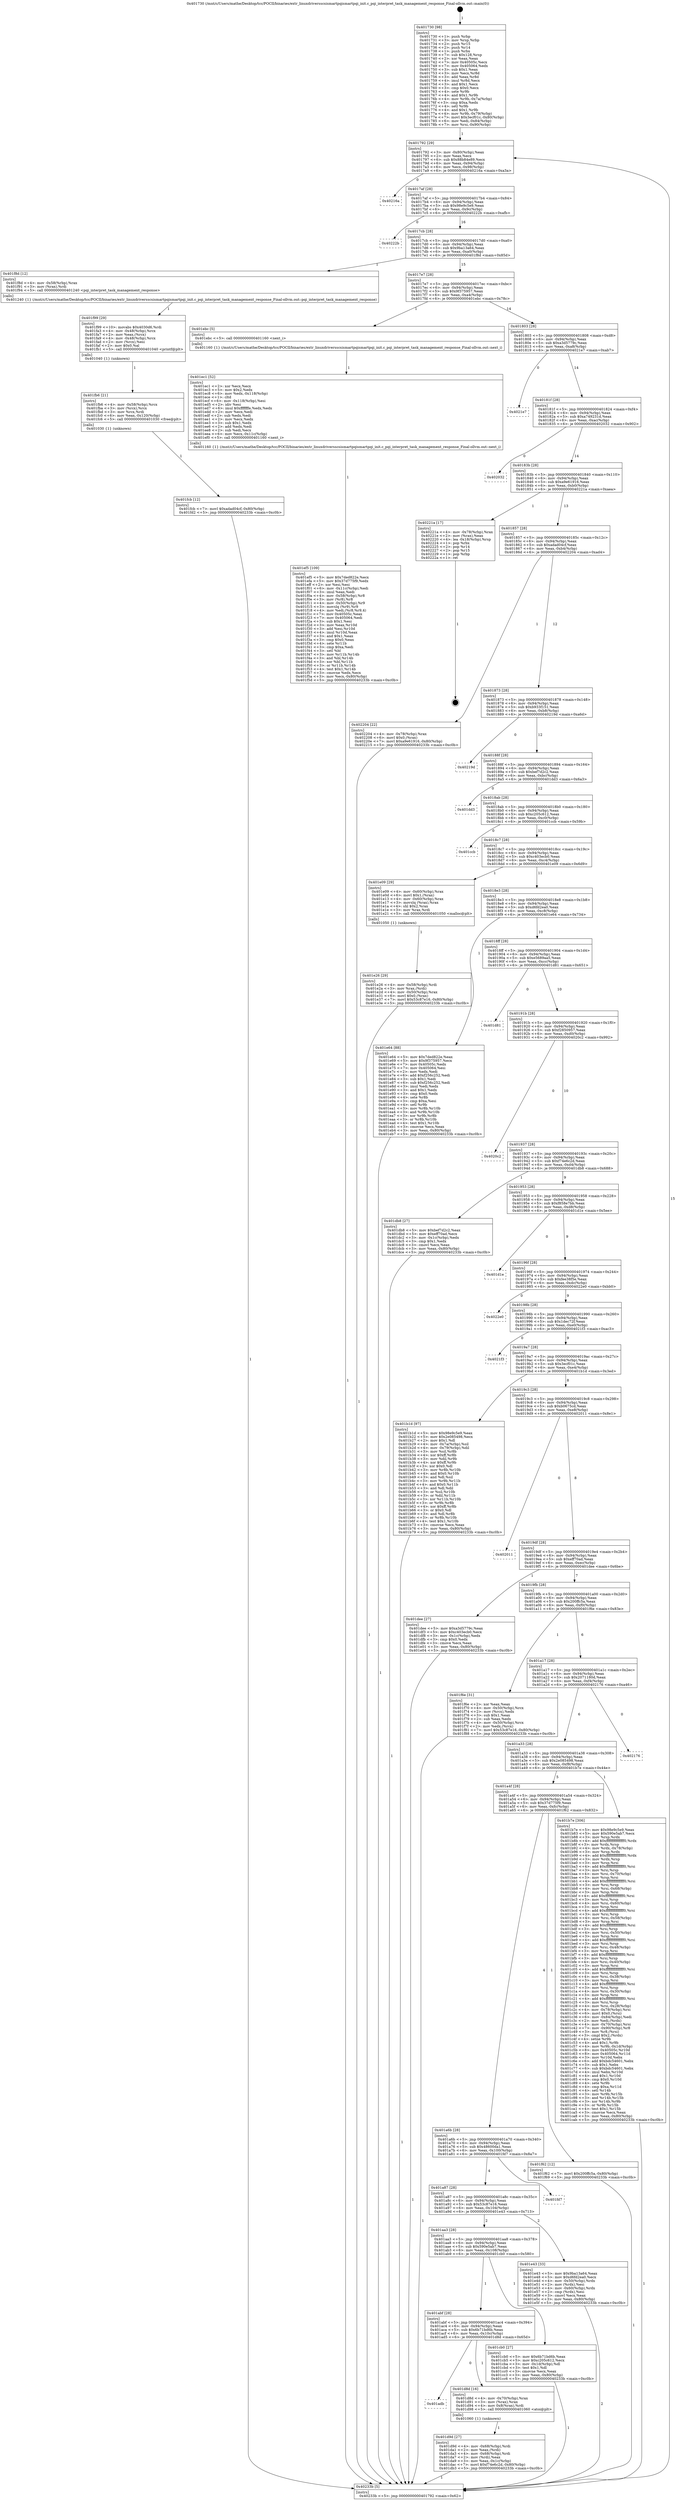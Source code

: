 digraph "0x401730" {
  label = "0x401730 (/mnt/c/Users/mathe/Desktop/tcc/POCII/binaries/extr_linuxdriversscsismartpqismartpqi_init.c_pqi_interpret_task_management_response_Final-ollvm.out::main(0))"
  labelloc = "t"
  node[shape=record]

  Entry [label="",width=0.3,height=0.3,shape=circle,fillcolor=black,style=filled]
  "0x401792" [label="{
     0x401792 [29]\l
     | [instrs]\l
     &nbsp;&nbsp;0x401792 \<+3\>: mov -0x80(%rbp),%eax\l
     &nbsp;&nbsp;0x401795 \<+2\>: mov %eax,%ecx\l
     &nbsp;&nbsp;0x401797 \<+6\>: sub $0x88b84e89,%ecx\l
     &nbsp;&nbsp;0x40179d \<+6\>: mov %eax,-0x94(%rbp)\l
     &nbsp;&nbsp;0x4017a3 \<+6\>: mov %ecx,-0x98(%rbp)\l
     &nbsp;&nbsp;0x4017a9 \<+6\>: je 000000000040216a \<main+0xa3a\>\l
  }"]
  "0x40216a" [label="{
     0x40216a\l
  }", style=dashed]
  "0x4017af" [label="{
     0x4017af [28]\l
     | [instrs]\l
     &nbsp;&nbsp;0x4017af \<+5\>: jmp 00000000004017b4 \<main+0x84\>\l
     &nbsp;&nbsp;0x4017b4 \<+6\>: mov -0x94(%rbp),%eax\l
     &nbsp;&nbsp;0x4017ba \<+5\>: sub $0x98e9c5e9,%eax\l
     &nbsp;&nbsp;0x4017bf \<+6\>: mov %eax,-0x9c(%rbp)\l
     &nbsp;&nbsp;0x4017c5 \<+6\>: je 000000000040222b \<main+0xafb\>\l
  }"]
  Exit [label="",width=0.3,height=0.3,shape=circle,fillcolor=black,style=filled,peripheries=2]
  "0x40222b" [label="{
     0x40222b\l
  }", style=dashed]
  "0x4017cb" [label="{
     0x4017cb [28]\l
     | [instrs]\l
     &nbsp;&nbsp;0x4017cb \<+5\>: jmp 00000000004017d0 \<main+0xa0\>\l
     &nbsp;&nbsp;0x4017d0 \<+6\>: mov -0x94(%rbp),%eax\l
     &nbsp;&nbsp;0x4017d6 \<+5\>: sub $0x9ba13a64,%eax\l
     &nbsp;&nbsp;0x4017db \<+6\>: mov %eax,-0xa0(%rbp)\l
     &nbsp;&nbsp;0x4017e1 \<+6\>: je 0000000000401f8d \<main+0x85d\>\l
  }"]
  "0x401fcb" [label="{
     0x401fcb [12]\l
     | [instrs]\l
     &nbsp;&nbsp;0x401fcb \<+7\>: movl $0xadad04cf,-0x80(%rbp)\l
     &nbsp;&nbsp;0x401fd2 \<+5\>: jmp 000000000040233b \<main+0xc0b\>\l
  }"]
  "0x401f8d" [label="{
     0x401f8d [12]\l
     | [instrs]\l
     &nbsp;&nbsp;0x401f8d \<+4\>: mov -0x58(%rbp),%rax\l
     &nbsp;&nbsp;0x401f91 \<+3\>: mov (%rax),%rdi\l
     &nbsp;&nbsp;0x401f94 \<+5\>: call 0000000000401240 \<pqi_interpret_task_management_response\>\l
     | [calls]\l
     &nbsp;&nbsp;0x401240 \{1\} (/mnt/c/Users/mathe/Desktop/tcc/POCII/binaries/extr_linuxdriversscsismartpqismartpqi_init.c_pqi_interpret_task_management_response_Final-ollvm.out::pqi_interpret_task_management_response)\l
  }"]
  "0x4017e7" [label="{
     0x4017e7 [28]\l
     | [instrs]\l
     &nbsp;&nbsp;0x4017e7 \<+5\>: jmp 00000000004017ec \<main+0xbc\>\l
     &nbsp;&nbsp;0x4017ec \<+6\>: mov -0x94(%rbp),%eax\l
     &nbsp;&nbsp;0x4017f2 \<+5\>: sub $0x9f375957,%eax\l
     &nbsp;&nbsp;0x4017f7 \<+6\>: mov %eax,-0xa4(%rbp)\l
     &nbsp;&nbsp;0x4017fd \<+6\>: je 0000000000401ebc \<main+0x78c\>\l
  }"]
  "0x401fb6" [label="{
     0x401fb6 [21]\l
     | [instrs]\l
     &nbsp;&nbsp;0x401fb6 \<+4\>: mov -0x58(%rbp),%rcx\l
     &nbsp;&nbsp;0x401fba \<+3\>: mov (%rcx),%rcx\l
     &nbsp;&nbsp;0x401fbd \<+3\>: mov %rcx,%rdi\l
     &nbsp;&nbsp;0x401fc0 \<+6\>: mov %eax,-0x120(%rbp)\l
     &nbsp;&nbsp;0x401fc6 \<+5\>: call 0000000000401030 \<free@plt\>\l
     | [calls]\l
     &nbsp;&nbsp;0x401030 \{1\} (unknown)\l
  }"]
  "0x401ebc" [label="{
     0x401ebc [5]\l
     | [instrs]\l
     &nbsp;&nbsp;0x401ebc \<+5\>: call 0000000000401160 \<next_i\>\l
     | [calls]\l
     &nbsp;&nbsp;0x401160 \{1\} (/mnt/c/Users/mathe/Desktop/tcc/POCII/binaries/extr_linuxdriversscsismartpqismartpqi_init.c_pqi_interpret_task_management_response_Final-ollvm.out::next_i)\l
  }"]
  "0x401803" [label="{
     0x401803 [28]\l
     | [instrs]\l
     &nbsp;&nbsp;0x401803 \<+5\>: jmp 0000000000401808 \<main+0xd8\>\l
     &nbsp;&nbsp;0x401808 \<+6\>: mov -0x94(%rbp),%eax\l
     &nbsp;&nbsp;0x40180e \<+5\>: sub $0xa3d5779c,%eax\l
     &nbsp;&nbsp;0x401813 \<+6\>: mov %eax,-0xa8(%rbp)\l
     &nbsp;&nbsp;0x401819 \<+6\>: je 00000000004021e7 \<main+0xab7\>\l
  }"]
  "0x401f99" [label="{
     0x401f99 [29]\l
     | [instrs]\l
     &nbsp;&nbsp;0x401f99 \<+10\>: movabs $0x4030d6,%rdi\l
     &nbsp;&nbsp;0x401fa3 \<+4\>: mov -0x48(%rbp),%rcx\l
     &nbsp;&nbsp;0x401fa7 \<+2\>: mov %eax,(%rcx)\l
     &nbsp;&nbsp;0x401fa9 \<+4\>: mov -0x48(%rbp),%rcx\l
     &nbsp;&nbsp;0x401fad \<+2\>: mov (%rcx),%esi\l
     &nbsp;&nbsp;0x401faf \<+2\>: mov $0x0,%al\l
     &nbsp;&nbsp;0x401fb1 \<+5\>: call 0000000000401040 \<printf@plt\>\l
     | [calls]\l
     &nbsp;&nbsp;0x401040 \{1\} (unknown)\l
  }"]
  "0x4021e7" [label="{
     0x4021e7\l
  }", style=dashed]
  "0x40181f" [label="{
     0x40181f [28]\l
     | [instrs]\l
     &nbsp;&nbsp;0x40181f \<+5\>: jmp 0000000000401824 \<main+0xf4\>\l
     &nbsp;&nbsp;0x401824 \<+6\>: mov -0x94(%rbp),%eax\l
     &nbsp;&nbsp;0x40182a \<+5\>: sub $0xa749231d,%eax\l
     &nbsp;&nbsp;0x40182f \<+6\>: mov %eax,-0xac(%rbp)\l
     &nbsp;&nbsp;0x401835 \<+6\>: je 0000000000402032 \<main+0x902\>\l
  }"]
  "0x401ef5" [label="{
     0x401ef5 [109]\l
     | [instrs]\l
     &nbsp;&nbsp;0x401ef5 \<+5\>: mov $0x7ded822e,%ecx\l
     &nbsp;&nbsp;0x401efa \<+5\>: mov $0x37d775f9,%edx\l
     &nbsp;&nbsp;0x401eff \<+2\>: xor %esi,%esi\l
     &nbsp;&nbsp;0x401f01 \<+6\>: mov -0x11c(%rbp),%edi\l
     &nbsp;&nbsp;0x401f07 \<+3\>: imul %eax,%edi\l
     &nbsp;&nbsp;0x401f0a \<+4\>: mov -0x58(%rbp),%r8\l
     &nbsp;&nbsp;0x401f0e \<+3\>: mov (%r8),%r8\l
     &nbsp;&nbsp;0x401f11 \<+4\>: mov -0x50(%rbp),%r9\l
     &nbsp;&nbsp;0x401f15 \<+3\>: movslq (%r9),%r9\l
     &nbsp;&nbsp;0x401f18 \<+4\>: mov %edi,(%r8,%r9,4)\l
     &nbsp;&nbsp;0x401f1c \<+7\>: mov 0x40505c,%eax\l
     &nbsp;&nbsp;0x401f23 \<+7\>: mov 0x405064,%edi\l
     &nbsp;&nbsp;0x401f2a \<+3\>: sub $0x1,%esi\l
     &nbsp;&nbsp;0x401f2d \<+3\>: mov %eax,%r10d\l
     &nbsp;&nbsp;0x401f30 \<+3\>: add %esi,%r10d\l
     &nbsp;&nbsp;0x401f33 \<+4\>: imul %r10d,%eax\l
     &nbsp;&nbsp;0x401f37 \<+3\>: and $0x1,%eax\l
     &nbsp;&nbsp;0x401f3a \<+3\>: cmp $0x0,%eax\l
     &nbsp;&nbsp;0x401f3d \<+4\>: sete %r11b\l
     &nbsp;&nbsp;0x401f41 \<+3\>: cmp $0xa,%edi\l
     &nbsp;&nbsp;0x401f44 \<+3\>: setl %bl\l
     &nbsp;&nbsp;0x401f47 \<+3\>: mov %r11b,%r14b\l
     &nbsp;&nbsp;0x401f4a \<+3\>: and %bl,%r14b\l
     &nbsp;&nbsp;0x401f4d \<+3\>: xor %bl,%r11b\l
     &nbsp;&nbsp;0x401f50 \<+3\>: or %r11b,%r14b\l
     &nbsp;&nbsp;0x401f53 \<+4\>: test $0x1,%r14b\l
     &nbsp;&nbsp;0x401f57 \<+3\>: cmovne %edx,%ecx\l
     &nbsp;&nbsp;0x401f5a \<+3\>: mov %ecx,-0x80(%rbp)\l
     &nbsp;&nbsp;0x401f5d \<+5\>: jmp 000000000040233b \<main+0xc0b\>\l
  }"]
  "0x402032" [label="{
     0x402032\l
  }", style=dashed]
  "0x40183b" [label="{
     0x40183b [28]\l
     | [instrs]\l
     &nbsp;&nbsp;0x40183b \<+5\>: jmp 0000000000401840 \<main+0x110\>\l
     &nbsp;&nbsp;0x401840 \<+6\>: mov -0x94(%rbp),%eax\l
     &nbsp;&nbsp;0x401846 \<+5\>: sub $0xa9e61916,%eax\l
     &nbsp;&nbsp;0x40184b \<+6\>: mov %eax,-0xb0(%rbp)\l
     &nbsp;&nbsp;0x401851 \<+6\>: je 000000000040221a \<main+0xaea\>\l
  }"]
  "0x401ec1" [label="{
     0x401ec1 [52]\l
     | [instrs]\l
     &nbsp;&nbsp;0x401ec1 \<+2\>: xor %ecx,%ecx\l
     &nbsp;&nbsp;0x401ec3 \<+5\>: mov $0x2,%edx\l
     &nbsp;&nbsp;0x401ec8 \<+6\>: mov %edx,-0x118(%rbp)\l
     &nbsp;&nbsp;0x401ece \<+1\>: cltd\l
     &nbsp;&nbsp;0x401ecf \<+6\>: mov -0x118(%rbp),%esi\l
     &nbsp;&nbsp;0x401ed5 \<+2\>: idiv %esi\l
     &nbsp;&nbsp;0x401ed7 \<+6\>: imul $0xfffffffe,%edx,%edx\l
     &nbsp;&nbsp;0x401edd \<+2\>: mov %ecx,%edi\l
     &nbsp;&nbsp;0x401edf \<+2\>: sub %edx,%edi\l
     &nbsp;&nbsp;0x401ee1 \<+2\>: mov %ecx,%edx\l
     &nbsp;&nbsp;0x401ee3 \<+3\>: sub $0x1,%edx\l
     &nbsp;&nbsp;0x401ee6 \<+2\>: add %edx,%edi\l
     &nbsp;&nbsp;0x401ee8 \<+2\>: sub %edi,%ecx\l
     &nbsp;&nbsp;0x401eea \<+6\>: mov %ecx,-0x11c(%rbp)\l
     &nbsp;&nbsp;0x401ef0 \<+5\>: call 0000000000401160 \<next_i\>\l
     | [calls]\l
     &nbsp;&nbsp;0x401160 \{1\} (/mnt/c/Users/mathe/Desktop/tcc/POCII/binaries/extr_linuxdriversscsismartpqismartpqi_init.c_pqi_interpret_task_management_response_Final-ollvm.out::next_i)\l
  }"]
  "0x40221a" [label="{
     0x40221a [17]\l
     | [instrs]\l
     &nbsp;&nbsp;0x40221a \<+4\>: mov -0x78(%rbp),%rax\l
     &nbsp;&nbsp;0x40221e \<+2\>: mov (%rax),%eax\l
     &nbsp;&nbsp;0x402220 \<+4\>: lea -0x18(%rbp),%rsp\l
     &nbsp;&nbsp;0x402224 \<+1\>: pop %rbx\l
     &nbsp;&nbsp;0x402225 \<+2\>: pop %r14\l
     &nbsp;&nbsp;0x402227 \<+2\>: pop %r15\l
     &nbsp;&nbsp;0x402229 \<+1\>: pop %rbp\l
     &nbsp;&nbsp;0x40222a \<+1\>: ret\l
  }"]
  "0x401857" [label="{
     0x401857 [28]\l
     | [instrs]\l
     &nbsp;&nbsp;0x401857 \<+5\>: jmp 000000000040185c \<main+0x12c\>\l
     &nbsp;&nbsp;0x40185c \<+6\>: mov -0x94(%rbp),%eax\l
     &nbsp;&nbsp;0x401862 \<+5\>: sub $0xadad04cf,%eax\l
     &nbsp;&nbsp;0x401867 \<+6\>: mov %eax,-0xb4(%rbp)\l
     &nbsp;&nbsp;0x40186d \<+6\>: je 0000000000402204 \<main+0xad4\>\l
  }"]
  "0x401e26" [label="{
     0x401e26 [29]\l
     | [instrs]\l
     &nbsp;&nbsp;0x401e26 \<+4\>: mov -0x58(%rbp),%rdi\l
     &nbsp;&nbsp;0x401e2a \<+3\>: mov %rax,(%rdi)\l
     &nbsp;&nbsp;0x401e2d \<+4\>: mov -0x50(%rbp),%rax\l
     &nbsp;&nbsp;0x401e31 \<+6\>: movl $0x0,(%rax)\l
     &nbsp;&nbsp;0x401e37 \<+7\>: movl $0x53c87e16,-0x80(%rbp)\l
     &nbsp;&nbsp;0x401e3e \<+5\>: jmp 000000000040233b \<main+0xc0b\>\l
  }"]
  "0x402204" [label="{
     0x402204 [22]\l
     | [instrs]\l
     &nbsp;&nbsp;0x402204 \<+4\>: mov -0x78(%rbp),%rax\l
     &nbsp;&nbsp;0x402208 \<+6\>: movl $0x0,(%rax)\l
     &nbsp;&nbsp;0x40220e \<+7\>: movl $0xa9e61916,-0x80(%rbp)\l
     &nbsp;&nbsp;0x402215 \<+5\>: jmp 000000000040233b \<main+0xc0b\>\l
  }"]
  "0x401873" [label="{
     0x401873 [28]\l
     | [instrs]\l
     &nbsp;&nbsp;0x401873 \<+5\>: jmp 0000000000401878 \<main+0x148\>\l
     &nbsp;&nbsp;0x401878 \<+6\>: mov -0x94(%rbp),%eax\l
     &nbsp;&nbsp;0x40187e \<+5\>: sub $0xb933f151,%eax\l
     &nbsp;&nbsp;0x401883 \<+6\>: mov %eax,-0xb8(%rbp)\l
     &nbsp;&nbsp;0x401889 \<+6\>: je 000000000040219d \<main+0xa6d\>\l
  }"]
  "0x401d9d" [label="{
     0x401d9d [27]\l
     | [instrs]\l
     &nbsp;&nbsp;0x401d9d \<+4\>: mov -0x68(%rbp),%rdi\l
     &nbsp;&nbsp;0x401da1 \<+2\>: mov %eax,(%rdi)\l
     &nbsp;&nbsp;0x401da3 \<+4\>: mov -0x68(%rbp),%rdi\l
     &nbsp;&nbsp;0x401da7 \<+2\>: mov (%rdi),%eax\l
     &nbsp;&nbsp;0x401da9 \<+3\>: mov %eax,-0x1c(%rbp)\l
     &nbsp;&nbsp;0x401dac \<+7\>: movl $0xf74e6c2d,-0x80(%rbp)\l
     &nbsp;&nbsp;0x401db3 \<+5\>: jmp 000000000040233b \<main+0xc0b\>\l
  }"]
  "0x40219d" [label="{
     0x40219d\l
  }", style=dashed]
  "0x40188f" [label="{
     0x40188f [28]\l
     | [instrs]\l
     &nbsp;&nbsp;0x40188f \<+5\>: jmp 0000000000401894 \<main+0x164\>\l
     &nbsp;&nbsp;0x401894 \<+6\>: mov -0x94(%rbp),%eax\l
     &nbsp;&nbsp;0x40189a \<+5\>: sub $0xbef7d2c2,%eax\l
     &nbsp;&nbsp;0x40189f \<+6\>: mov %eax,-0xbc(%rbp)\l
     &nbsp;&nbsp;0x4018a5 \<+6\>: je 0000000000401dd3 \<main+0x6a3\>\l
  }"]
  "0x401adb" [label="{
     0x401adb\l
  }", style=dashed]
  "0x401dd3" [label="{
     0x401dd3\l
  }", style=dashed]
  "0x4018ab" [label="{
     0x4018ab [28]\l
     | [instrs]\l
     &nbsp;&nbsp;0x4018ab \<+5\>: jmp 00000000004018b0 \<main+0x180\>\l
     &nbsp;&nbsp;0x4018b0 \<+6\>: mov -0x94(%rbp),%eax\l
     &nbsp;&nbsp;0x4018b6 \<+5\>: sub $0xc205c612,%eax\l
     &nbsp;&nbsp;0x4018bb \<+6\>: mov %eax,-0xc0(%rbp)\l
     &nbsp;&nbsp;0x4018c1 \<+6\>: je 0000000000401ccb \<main+0x59b\>\l
  }"]
  "0x401d8d" [label="{
     0x401d8d [16]\l
     | [instrs]\l
     &nbsp;&nbsp;0x401d8d \<+4\>: mov -0x70(%rbp),%rax\l
     &nbsp;&nbsp;0x401d91 \<+3\>: mov (%rax),%rax\l
     &nbsp;&nbsp;0x401d94 \<+4\>: mov 0x8(%rax),%rdi\l
     &nbsp;&nbsp;0x401d98 \<+5\>: call 0000000000401060 \<atoi@plt\>\l
     | [calls]\l
     &nbsp;&nbsp;0x401060 \{1\} (unknown)\l
  }"]
  "0x401ccb" [label="{
     0x401ccb\l
  }", style=dashed]
  "0x4018c7" [label="{
     0x4018c7 [28]\l
     | [instrs]\l
     &nbsp;&nbsp;0x4018c7 \<+5\>: jmp 00000000004018cc \<main+0x19c\>\l
     &nbsp;&nbsp;0x4018cc \<+6\>: mov -0x94(%rbp),%eax\l
     &nbsp;&nbsp;0x4018d2 \<+5\>: sub $0xc403ecb0,%eax\l
     &nbsp;&nbsp;0x4018d7 \<+6\>: mov %eax,-0xc4(%rbp)\l
     &nbsp;&nbsp;0x4018dd \<+6\>: je 0000000000401e09 \<main+0x6d9\>\l
  }"]
  "0x401abf" [label="{
     0x401abf [28]\l
     | [instrs]\l
     &nbsp;&nbsp;0x401abf \<+5\>: jmp 0000000000401ac4 \<main+0x394\>\l
     &nbsp;&nbsp;0x401ac4 \<+6\>: mov -0x94(%rbp),%eax\l
     &nbsp;&nbsp;0x401aca \<+5\>: sub $0x6b71bd6b,%eax\l
     &nbsp;&nbsp;0x401acf \<+6\>: mov %eax,-0x10c(%rbp)\l
     &nbsp;&nbsp;0x401ad5 \<+6\>: je 0000000000401d8d \<main+0x65d\>\l
  }"]
  "0x401e09" [label="{
     0x401e09 [29]\l
     | [instrs]\l
     &nbsp;&nbsp;0x401e09 \<+4\>: mov -0x60(%rbp),%rax\l
     &nbsp;&nbsp;0x401e0d \<+6\>: movl $0x1,(%rax)\l
     &nbsp;&nbsp;0x401e13 \<+4\>: mov -0x60(%rbp),%rax\l
     &nbsp;&nbsp;0x401e17 \<+3\>: movslq (%rax),%rax\l
     &nbsp;&nbsp;0x401e1a \<+4\>: shl $0x2,%rax\l
     &nbsp;&nbsp;0x401e1e \<+3\>: mov %rax,%rdi\l
     &nbsp;&nbsp;0x401e21 \<+5\>: call 0000000000401050 \<malloc@plt\>\l
     | [calls]\l
     &nbsp;&nbsp;0x401050 \{1\} (unknown)\l
  }"]
  "0x4018e3" [label="{
     0x4018e3 [28]\l
     | [instrs]\l
     &nbsp;&nbsp;0x4018e3 \<+5\>: jmp 00000000004018e8 \<main+0x1b8\>\l
     &nbsp;&nbsp;0x4018e8 \<+6\>: mov -0x94(%rbp),%eax\l
     &nbsp;&nbsp;0x4018ee \<+5\>: sub $0xd6fd2ea0,%eax\l
     &nbsp;&nbsp;0x4018f3 \<+6\>: mov %eax,-0xc8(%rbp)\l
     &nbsp;&nbsp;0x4018f9 \<+6\>: je 0000000000401e64 \<main+0x734\>\l
  }"]
  "0x401cb0" [label="{
     0x401cb0 [27]\l
     | [instrs]\l
     &nbsp;&nbsp;0x401cb0 \<+5\>: mov $0x6b71bd6b,%eax\l
     &nbsp;&nbsp;0x401cb5 \<+5\>: mov $0xc205c612,%ecx\l
     &nbsp;&nbsp;0x401cba \<+3\>: mov -0x1d(%rbp),%dl\l
     &nbsp;&nbsp;0x401cbd \<+3\>: test $0x1,%dl\l
     &nbsp;&nbsp;0x401cc0 \<+3\>: cmovne %ecx,%eax\l
     &nbsp;&nbsp;0x401cc3 \<+3\>: mov %eax,-0x80(%rbp)\l
     &nbsp;&nbsp;0x401cc6 \<+5\>: jmp 000000000040233b \<main+0xc0b\>\l
  }"]
  "0x401e64" [label="{
     0x401e64 [88]\l
     | [instrs]\l
     &nbsp;&nbsp;0x401e64 \<+5\>: mov $0x7ded822e,%eax\l
     &nbsp;&nbsp;0x401e69 \<+5\>: mov $0x9f375957,%ecx\l
     &nbsp;&nbsp;0x401e6e \<+7\>: mov 0x40505c,%edx\l
     &nbsp;&nbsp;0x401e75 \<+7\>: mov 0x405064,%esi\l
     &nbsp;&nbsp;0x401e7c \<+2\>: mov %edx,%edi\l
     &nbsp;&nbsp;0x401e7e \<+6\>: add $0xf256c252,%edi\l
     &nbsp;&nbsp;0x401e84 \<+3\>: sub $0x1,%edi\l
     &nbsp;&nbsp;0x401e87 \<+6\>: sub $0xf256c252,%edi\l
     &nbsp;&nbsp;0x401e8d \<+3\>: imul %edi,%edx\l
     &nbsp;&nbsp;0x401e90 \<+3\>: and $0x1,%edx\l
     &nbsp;&nbsp;0x401e93 \<+3\>: cmp $0x0,%edx\l
     &nbsp;&nbsp;0x401e96 \<+4\>: sete %r8b\l
     &nbsp;&nbsp;0x401e9a \<+3\>: cmp $0xa,%esi\l
     &nbsp;&nbsp;0x401e9d \<+4\>: setl %r9b\l
     &nbsp;&nbsp;0x401ea1 \<+3\>: mov %r8b,%r10b\l
     &nbsp;&nbsp;0x401ea4 \<+3\>: and %r9b,%r10b\l
     &nbsp;&nbsp;0x401ea7 \<+3\>: xor %r9b,%r8b\l
     &nbsp;&nbsp;0x401eaa \<+3\>: or %r8b,%r10b\l
     &nbsp;&nbsp;0x401ead \<+4\>: test $0x1,%r10b\l
     &nbsp;&nbsp;0x401eb1 \<+3\>: cmovne %ecx,%eax\l
     &nbsp;&nbsp;0x401eb4 \<+3\>: mov %eax,-0x80(%rbp)\l
     &nbsp;&nbsp;0x401eb7 \<+5\>: jmp 000000000040233b \<main+0xc0b\>\l
  }"]
  "0x4018ff" [label="{
     0x4018ff [28]\l
     | [instrs]\l
     &nbsp;&nbsp;0x4018ff \<+5\>: jmp 0000000000401904 \<main+0x1d4\>\l
     &nbsp;&nbsp;0x401904 \<+6\>: mov -0x94(%rbp),%eax\l
     &nbsp;&nbsp;0x40190a \<+5\>: sub $0xe5689aa5,%eax\l
     &nbsp;&nbsp;0x40190f \<+6\>: mov %eax,-0xcc(%rbp)\l
     &nbsp;&nbsp;0x401915 \<+6\>: je 0000000000401d81 \<main+0x651\>\l
  }"]
  "0x401aa3" [label="{
     0x401aa3 [28]\l
     | [instrs]\l
     &nbsp;&nbsp;0x401aa3 \<+5\>: jmp 0000000000401aa8 \<main+0x378\>\l
     &nbsp;&nbsp;0x401aa8 \<+6\>: mov -0x94(%rbp),%eax\l
     &nbsp;&nbsp;0x401aae \<+5\>: sub $0x590e5ab7,%eax\l
     &nbsp;&nbsp;0x401ab3 \<+6\>: mov %eax,-0x108(%rbp)\l
     &nbsp;&nbsp;0x401ab9 \<+6\>: je 0000000000401cb0 \<main+0x580\>\l
  }"]
  "0x401d81" [label="{
     0x401d81\l
  }", style=dashed]
  "0x40191b" [label="{
     0x40191b [28]\l
     | [instrs]\l
     &nbsp;&nbsp;0x40191b \<+5\>: jmp 0000000000401920 \<main+0x1f0\>\l
     &nbsp;&nbsp;0x401920 \<+6\>: mov -0x94(%rbp),%eax\l
     &nbsp;&nbsp;0x401926 \<+5\>: sub $0xf2850957,%eax\l
     &nbsp;&nbsp;0x40192b \<+6\>: mov %eax,-0xd0(%rbp)\l
     &nbsp;&nbsp;0x401931 \<+6\>: je 00000000004020c2 \<main+0x992\>\l
  }"]
  "0x401e43" [label="{
     0x401e43 [33]\l
     | [instrs]\l
     &nbsp;&nbsp;0x401e43 \<+5\>: mov $0x9ba13a64,%eax\l
     &nbsp;&nbsp;0x401e48 \<+5\>: mov $0xd6fd2ea0,%ecx\l
     &nbsp;&nbsp;0x401e4d \<+4\>: mov -0x50(%rbp),%rdx\l
     &nbsp;&nbsp;0x401e51 \<+2\>: mov (%rdx),%esi\l
     &nbsp;&nbsp;0x401e53 \<+4\>: mov -0x60(%rbp),%rdx\l
     &nbsp;&nbsp;0x401e57 \<+2\>: cmp (%rdx),%esi\l
     &nbsp;&nbsp;0x401e59 \<+3\>: cmovl %ecx,%eax\l
     &nbsp;&nbsp;0x401e5c \<+3\>: mov %eax,-0x80(%rbp)\l
     &nbsp;&nbsp;0x401e5f \<+5\>: jmp 000000000040233b \<main+0xc0b\>\l
  }"]
  "0x4020c2" [label="{
     0x4020c2\l
  }", style=dashed]
  "0x401937" [label="{
     0x401937 [28]\l
     | [instrs]\l
     &nbsp;&nbsp;0x401937 \<+5\>: jmp 000000000040193c \<main+0x20c\>\l
     &nbsp;&nbsp;0x40193c \<+6\>: mov -0x94(%rbp),%eax\l
     &nbsp;&nbsp;0x401942 \<+5\>: sub $0xf74e6c2d,%eax\l
     &nbsp;&nbsp;0x401947 \<+6\>: mov %eax,-0xd4(%rbp)\l
     &nbsp;&nbsp;0x40194d \<+6\>: je 0000000000401db8 \<main+0x688\>\l
  }"]
  "0x401a87" [label="{
     0x401a87 [28]\l
     | [instrs]\l
     &nbsp;&nbsp;0x401a87 \<+5\>: jmp 0000000000401a8c \<main+0x35c\>\l
     &nbsp;&nbsp;0x401a8c \<+6\>: mov -0x94(%rbp),%eax\l
     &nbsp;&nbsp;0x401a92 \<+5\>: sub $0x53c87e16,%eax\l
     &nbsp;&nbsp;0x401a97 \<+6\>: mov %eax,-0x104(%rbp)\l
     &nbsp;&nbsp;0x401a9d \<+6\>: je 0000000000401e43 \<main+0x713\>\l
  }"]
  "0x401db8" [label="{
     0x401db8 [27]\l
     | [instrs]\l
     &nbsp;&nbsp;0x401db8 \<+5\>: mov $0xbef7d2c2,%eax\l
     &nbsp;&nbsp;0x401dbd \<+5\>: mov $0xeff70ad,%ecx\l
     &nbsp;&nbsp;0x401dc2 \<+3\>: mov -0x1c(%rbp),%edx\l
     &nbsp;&nbsp;0x401dc5 \<+3\>: cmp $0x1,%edx\l
     &nbsp;&nbsp;0x401dc8 \<+3\>: cmovl %ecx,%eax\l
     &nbsp;&nbsp;0x401dcb \<+3\>: mov %eax,-0x80(%rbp)\l
     &nbsp;&nbsp;0x401dce \<+5\>: jmp 000000000040233b \<main+0xc0b\>\l
  }"]
  "0x401953" [label="{
     0x401953 [28]\l
     | [instrs]\l
     &nbsp;&nbsp;0x401953 \<+5\>: jmp 0000000000401958 \<main+0x228\>\l
     &nbsp;&nbsp;0x401958 \<+6\>: mov -0x94(%rbp),%eax\l
     &nbsp;&nbsp;0x40195e \<+5\>: sub $0xf858e7bb,%eax\l
     &nbsp;&nbsp;0x401963 \<+6\>: mov %eax,-0xd8(%rbp)\l
     &nbsp;&nbsp;0x401969 \<+6\>: je 0000000000401d1e \<main+0x5ee\>\l
  }"]
  "0x401fd7" [label="{
     0x401fd7\l
  }", style=dashed]
  "0x401d1e" [label="{
     0x401d1e\l
  }", style=dashed]
  "0x40196f" [label="{
     0x40196f [28]\l
     | [instrs]\l
     &nbsp;&nbsp;0x40196f \<+5\>: jmp 0000000000401974 \<main+0x244\>\l
     &nbsp;&nbsp;0x401974 \<+6\>: mov -0x94(%rbp),%eax\l
     &nbsp;&nbsp;0x40197a \<+5\>: sub $0xfee38f5e,%eax\l
     &nbsp;&nbsp;0x40197f \<+6\>: mov %eax,-0xdc(%rbp)\l
     &nbsp;&nbsp;0x401985 \<+6\>: je 00000000004022e0 \<main+0xbb0\>\l
  }"]
  "0x401a6b" [label="{
     0x401a6b [28]\l
     | [instrs]\l
     &nbsp;&nbsp;0x401a6b \<+5\>: jmp 0000000000401a70 \<main+0x340\>\l
     &nbsp;&nbsp;0x401a70 \<+6\>: mov -0x94(%rbp),%eax\l
     &nbsp;&nbsp;0x401a76 \<+5\>: sub $0x48600da1,%eax\l
     &nbsp;&nbsp;0x401a7b \<+6\>: mov %eax,-0x100(%rbp)\l
     &nbsp;&nbsp;0x401a81 \<+6\>: je 0000000000401fd7 \<main+0x8a7\>\l
  }"]
  "0x4022e0" [label="{
     0x4022e0\l
  }", style=dashed]
  "0x40198b" [label="{
     0x40198b [28]\l
     | [instrs]\l
     &nbsp;&nbsp;0x40198b \<+5\>: jmp 0000000000401990 \<main+0x260\>\l
     &nbsp;&nbsp;0x401990 \<+6\>: mov -0x94(%rbp),%eax\l
     &nbsp;&nbsp;0x401996 \<+5\>: sub $0x1dec72f,%eax\l
     &nbsp;&nbsp;0x40199b \<+6\>: mov %eax,-0xe0(%rbp)\l
     &nbsp;&nbsp;0x4019a1 \<+6\>: je 00000000004021f3 \<main+0xac3\>\l
  }"]
  "0x401f62" [label="{
     0x401f62 [12]\l
     | [instrs]\l
     &nbsp;&nbsp;0x401f62 \<+7\>: movl $0x200ffc5a,-0x80(%rbp)\l
     &nbsp;&nbsp;0x401f69 \<+5\>: jmp 000000000040233b \<main+0xc0b\>\l
  }"]
  "0x4021f3" [label="{
     0x4021f3\l
  }", style=dashed]
  "0x4019a7" [label="{
     0x4019a7 [28]\l
     | [instrs]\l
     &nbsp;&nbsp;0x4019a7 \<+5\>: jmp 00000000004019ac \<main+0x27c\>\l
     &nbsp;&nbsp;0x4019ac \<+6\>: mov -0x94(%rbp),%eax\l
     &nbsp;&nbsp;0x4019b2 \<+5\>: sub $0x3ecf01c,%eax\l
     &nbsp;&nbsp;0x4019b7 \<+6\>: mov %eax,-0xe4(%rbp)\l
     &nbsp;&nbsp;0x4019bd \<+6\>: je 0000000000401b1d \<main+0x3ed\>\l
  }"]
  "0x401a4f" [label="{
     0x401a4f [28]\l
     | [instrs]\l
     &nbsp;&nbsp;0x401a4f \<+5\>: jmp 0000000000401a54 \<main+0x324\>\l
     &nbsp;&nbsp;0x401a54 \<+6\>: mov -0x94(%rbp),%eax\l
     &nbsp;&nbsp;0x401a5a \<+5\>: sub $0x37d775f9,%eax\l
     &nbsp;&nbsp;0x401a5f \<+6\>: mov %eax,-0xfc(%rbp)\l
     &nbsp;&nbsp;0x401a65 \<+6\>: je 0000000000401f62 \<main+0x832\>\l
  }"]
  "0x401b1d" [label="{
     0x401b1d [97]\l
     | [instrs]\l
     &nbsp;&nbsp;0x401b1d \<+5\>: mov $0x98e9c5e9,%eax\l
     &nbsp;&nbsp;0x401b22 \<+5\>: mov $0x2e085498,%ecx\l
     &nbsp;&nbsp;0x401b27 \<+2\>: mov $0x1,%dl\l
     &nbsp;&nbsp;0x401b29 \<+4\>: mov -0x7a(%rbp),%sil\l
     &nbsp;&nbsp;0x401b2d \<+4\>: mov -0x79(%rbp),%dil\l
     &nbsp;&nbsp;0x401b31 \<+3\>: mov %sil,%r8b\l
     &nbsp;&nbsp;0x401b34 \<+4\>: xor $0xff,%r8b\l
     &nbsp;&nbsp;0x401b38 \<+3\>: mov %dil,%r9b\l
     &nbsp;&nbsp;0x401b3b \<+4\>: xor $0xff,%r9b\l
     &nbsp;&nbsp;0x401b3f \<+3\>: xor $0x0,%dl\l
     &nbsp;&nbsp;0x401b42 \<+3\>: mov %r8b,%r10b\l
     &nbsp;&nbsp;0x401b45 \<+4\>: and $0x0,%r10b\l
     &nbsp;&nbsp;0x401b49 \<+3\>: and %dl,%sil\l
     &nbsp;&nbsp;0x401b4c \<+3\>: mov %r9b,%r11b\l
     &nbsp;&nbsp;0x401b4f \<+4\>: and $0x0,%r11b\l
     &nbsp;&nbsp;0x401b53 \<+3\>: and %dl,%dil\l
     &nbsp;&nbsp;0x401b56 \<+3\>: or %sil,%r10b\l
     &nbsp;&nbsp;0x401b59 \<+3\>: or %dil,%r11b\l
     &nbsp;&nbsp;0x401b5c \<+3\>: xor %r11b,%r10b\l
     &nbsp;&nbsp;0x401b5f \<+3\>: or %r9b,%r8b\l
     &nbsp;&nbsp;0x401b62 \<+4\>: xor $0xff,%r8b\l
     &nbsp;&nbsp;0x401b66 \<+3\>: or $0x0,%dl\l
     &nbsp;&nbsp;0x401b69 \<+3\>: and %dl,%r8b\l
     &nbsp;&nbsp;0x401b6c \<+3\>: or %r8b,%r10b\l
     &nbsp;&nbsp;0x401b6f \<+4\>: test $0x1,%r10b\l
     &nbsp;&nbsp;0x401b73 \<+3\>: cmovne %ecx,%eax\l
     &nbsp;&nbsp;0x401b76 \<+3\>: mov %eax,-0x80(%rbp)\l
     &nbsp;&nbsp;0x401b79 \<+5\>: jmp 000000000040233b \<main+0xc0b\>\l
  }"]
  "0x4019c3" [label="{
     0x4019c3 [28]\l
     | [instrs]\l
     &nbsp;&nbsp;0x4019c3 \<+5\>: jmp 00000000004019c8 \<main+0x298\>\l
     &nbsp;&nbsp;0x4019c8 \<+6\>: mov -0x94(%rbp),%eax\l
     &nbsp;&nbsp;0x4019ce \<+5\>: sub $0xb0675cd,%eax\l
     &nbsp;&nbsp;0x4019d3 \<+6\>: mov %eax,-0xe8(%rbp)\l
     &nbsp;&nbsp;0x4019d9 \<+6\>: je 0000000000402011 \<main+0x8e1\>\l
  }"]
  "0x40233b" [label="{
     0x40233b [5]\l
     | [instrs]\l
     &nbsp;&nbsp;0x40233b \<+5\>: jmp 0000000000401792 \<main+0x62\>\l
  }"]
  "0x401730" [label="{
     0x401730 [98]\l
     | [instrs]\l
     &nbsp;&nbsp;0x401730 \<+1\>: push %rbp\l
     &nbsp;&nbsp;0x401731 \<+3\>: mov %rsp,%rbp\l
     &nbsp;&nbsp;0x401734 \<+2\>: push %r15\l
     &nbsp;&nbsp;0x401736 \<+2\>: push %r14\l
     &nbsp;&nbsp;0x401738 \<+1\>: push %rbx\l
     &nbsp;&nbsp;0x401739 \<+7\>: sub $0x128,%rsp\l
     &nbsp;&nbsp;0x401740 \<+2\>: xor %eax,%eax\l
     &nbsp;&nbsp;0x401742 \<+7\>: mov 0x40505c,%ecx\l
     &nbsp;&nbsp;0x401749 \<+7\>: mov 0x405064,%edx\l
     &nbsp;&nbsp;0x401750 \<+3\>: sub $0x1,%eax\l
     &nbsp;&nbsp;0x401753 \<+3\>: mov %ecx,%r8d\l
     &nbsp;&nbsp;0x401756 \<+3\>: add %eax,%r8d\l
     &nbsp;&nbsp;0x401759 \<+4\>: imul %r8d,%ecx\l
     &nbsp;&nbsp;0x40175d \<+3\>: and $0x1,%ecx\l
     &nbsp;&nbsp;0x401760 \<+3\>: cmp $0x0,%ecx\l
     &nbsp;&nbsp;0x401763 \<+4\>: sete %r9b\l
     &nbsp;&nbsp;0x401767 \<+4\>: and $0x1,%r9b\l
     &nbsp;&nbsp;0x40176b \<+4\>: mov %r9b,-0x7a(%rbp)\l
     &nbsp;&nbsp;0x40176f \<+3\>: cmp $0xa,%edx\l
     &nbsp;&nbsp;0x401772 \<+4\>: setl %r9b\l
     &nbsp;&nbsp;0x401776 \<+4\>: and $0x1,%r9b\l
     &nbsp;&nbsp;0x40177a \<+4\>: mov %r9b,-0x79(%rbp)\l
     &nbsp;&nbsp;0x40177e \<+7\>: movl $0x3ecf01c,-0x80(%rbp)\l
     &nbsp;&nbsp;0x401785 \<+6\>: mov %edi,-0x84(%rbp)\l
     &nbsp;&nbsp;0x40178b \<+7\>: mov %rsi,-0x90(%rbp)\l
  }"]
  "0x401b7e" [label="{
     0x401b7e [306]\l
     | [instrs]\l
     &nbsp;&nbsp;0x401b7e \<+5\>: mov $0x98e9c5e9,%eax\l
     &nbsp;&nbsp;0x401b83 \<+5\>: mov $0x590e5ab7,%ecx\l
     &nbsp;&nbsp;0x401b88 \<+3\>: mov %rsp,%rdx\l
     &nbsp;&nbsp;0x401b8b \<+4\>: add $0xfffffffffffffff0,%rdx\l
     &nbsp;&nbsp;0x401b8f \<+3\>: mov %rdx,%rsp\l
     &nbsp;&nbsp;0x401b92 \<+4\>: mov %rdx,-0x78(%rbp)\l
     &nbsp;&nbsp;0x401b96 \<+3\>: mov %rsp,%rdx\l
     &nbsp;&nbsp;0x401b99 \<+4\>: add $0xfffffffffffffff0,%rdx\l
     &nbsp;&nbsp;0x401b9d \<+3\>: mov %rdx,%rsp\l
     &nbsp;&nbsp;0x401ba0 \<+3\>: mov %rsp,%rsi\l
     &nbsp;&nbsp;0x401ba3 \<+4\>: add $0xfffffffffffffff0,%rsi\l
     &nbsp;&nbsp;0x401ba7 \<+3\>: mov %rsi,%rsp\l
     &nbsp;&nbsp;0x401baa \<+4\>: mov %rsi,-0x70(%rbp)\l
     &nbsp;&nbsp;0x401bae \<+3\>: mov %rsp,%rsi\l
     &nbsp;&nbsp;0x401bb1 \<+4\>: add $0xfffffffffffffff0,%rsi\l
     &nbsp;&nbsp;0x401bb5 \<+3\>: mov %rsi,%rsp\l
     &nbsp;&nbsp;0x401bb8 \<+4\>: mov %rsi,-0x68(%rbp)\l
     &nbsp;&nbsp;0x401bbc \<+3\>: mov %rsp,%rsi\l
     &nbsp;&nbsp;0x401bbf \<+4\>: add $0xfffffffffffffff0,%rsi\l
     &nbsp;&nbsp;0x401bc3 \<+3\>: mov %rsi,%rsp\l
     &nbsp;&nbsp;0x401bc6 \<+4\>: mov %rsi,-0x60(%rbp)\l
     &nbsp;&nbsp;0x401bca \<+3\>: mov %rsp,%rsi\l
     &nbsp;&nbsp;0x401bcd \<+4\>: add $0xfffffffffffffff0,%rsi\l
     &nbsp;&nbsp;0x401bd1 \<+3\>: mov %rsi,%rsp\l
     &nbsp;&nbsp;0x401bd4 \<+4\>: mov %rsi,-0x58(%rbp)\l
     &nbsp;&nbsp;0x401bd8 \<+3\>: mov %rsp,%rsi\l
     &nbsp;&nbsp;0x401bdb \<+4\>: add $0xfffffffffffffff0,%rsi\l
     &nbsp;&nbsp;0x401bdf \<+3\>: mov %rsi,%rsp\l
     &nbsp;&nbsp;0x401be2 \<+4\>: mov %rsi,-0x50(%rbp)\l
     &nbsp;&nbsp;0x401be6 \<+3\>: mov %rsp,%rsi\l
     &nbsp;&nbsp;0x401be9 \<+4\>: add $0xfffffffffffffff0,%rsi\l
     &nbsp;&nbsp;0x401bed \<+3\>: mov %rsi,%rsp\l
     &nbsp;&nbsp;0x401bf0 \<+4\>: mov %rsi,-0x48(%rbp)\l
     &nbsp;&nbsp;0x401bf4 \<+3\>: mov %rsp,%rsi\l
     &nbsp;&nbsp;0x401bf7 \<+4\>: add $0xfffffffffffffff0,%rsi\l
     &nbsp;&nbsp;0x401bfb \<+3\>: mov %rsi,%rsp\l
     &nbsp;&nbsp;0x401bfe \<+4\>: mov %rsi,-0x40(%rbp)\l
     &nbsp;&nbsp;0x401c02 \<+3\>: mov %rsp,%rsi\l
     &nbsp;&nbsp;0x401c05 \<+4\>: add $0xfffffffffffffff0,%rsi\l
     &nbsp;&nbsp;0x401c09 \<+3\>: mov %rsi,%rsp\l
     &nbsp;&nbsp;0x401c0c \<+4\>: mov %rsi,-0x38(%rbp)\l
     &nbsp;&nbsp;0x401c10 \<+3\>: mov %rsp,%rsi\l
     &nbsp;&nbsp;0x401c13 \<+4\>: add $0xfffffffffffffff0,%rsi\l
     &nbsp;&nbsp;0x401c17 \<+3\>: mov %rsi,%rsp\l
     &nbsp;&nbsp;0x401c1a \<+4\>: mov %rsi,-0x30(%rbp)\l
     &nbsp;&nbsp;0x401c1e \<+3\>: mov %rsp,%rsi\l
     &nbsp;&nbsp;0x401c21 \<+4\>: add $0xfffffffffffffff0,%rsi\l
     &nbsp;&nbsp;0x401c25 \<+3\>: mov %rsi,%rsp\l
     &nbsp;&nbsp;0x401c28 \<+4\>: mov %rsi,-0x28(%rbp)\l
     &nbsp;&nbsp;0x401c2c \<+4\>: mov -0x78(%rbp),%rsi\l
     &nbsp;&nbsp;0x401c30 \<+6\>: movl $0x0,(%rsi)\l
     &nbsp;&nbsp;0x401c36 \<+6\>: mov -0x84(%rbp),%edi\l
     &nbsp;&nbsp;0x401c3c \<+2\>: mov %edi,(%rdx)\l
     &nbsp;&nbsp;0x401c3e \<+4\>: mov -0x70(%rbp),%rsi\l
     &nbsp;&nbsp;0x401c42 \<+7\>: mov -0x90(%rbp),%r8\l
     &nbsp;&nbsp;0x401c49 \<+3\>: mov %r8,(%rsi)\l
     &nbsp;&nbsp;0x401c4c \<+3\>: cmpl $0x2,(%rdx)\l
     &nbsp;&nbsp;0x401c4f \<+4\>: setne %r9b\l
     &nbsp;&nbsp;0x401c53 \<+4\>: and $0x1,%r9b\l
     &nbsp;&nbsp;0x401c57 \<+4\>: mov %r9b,-0x1d(%rbp)\l
     &nbsp;&nbsp;0x401c5b \<+8\>: mov 0x40505c,%r10d\l
     &nbsp;&nbsp;0x401c63 \<+8\>: mov 0x405064,%r11d\l
     &nbsp;&nbsp;0x401c6b \<+3\>: mov %r10d,%ebx\l
     &nbsp;&nbsp;0x401c6e \<+6\>: add $0xbdc54601,%ebx\l
     &nbsp;&nbsp;0x401c74 \<+3\>: sub $0x1,%ebx\l
     &nbsp;&nbsp;0x401c77 \<+6\>: sub $0xbdc54601,%ebx\l
     &nbsp;&nbsp;0x401c7d \<+4\>: imul %ebx,%r10d\l
     &nbsp;&nbsp;0x401c81 \<+4\>: and $0x1,%r10d\l
     &nbsp;&nbsp;0x401c85 \<+4\>: cmp $0x0,%r10d\l
     &nbsp;&nbsp;0x401c89 \<+4\>: sete %r9b\l
     &nbsp;&nbsp;0x401c8d \<+4\>: cmp $0xa,%r11d\l
     &nbsp;&nbsp;0x401c91 \<+4\>: setl %r14b\l
     &nbsp;&nbsp;0x401c95 \<+3\>: mov %r9b,%r15b\l
     &nbsp;&nbsp;0x401c98 \<+3\>: and %r14b,%r15b\l
     &nbsp;&nbsp;0x401c9b \<+3\>: xor %r14b,%r9b\l
     &nbsp;&nbsp;0x401c9e \<+3\>: or %r9b,%r15b\l
     &nbsp;&nbsp;0x401ca1 \<+4\>: test $0x1,%r15b\l
     &nbsp;&nbsp;0x401ca5 \<+3\>: cmovne %ecx,%eax\l
     &nbsp;&nbsp;0x401ca8 \<+3\>: mov %eax,-0x80(%rbp)\l
     &nbsp;&nbsp;0x401cab \<+5\>: jmp 000000000040233b \<main+0xc0b\>\l
  }"]
  "0x402011" [label="{
     0x402011\l
  }", style=dashed]
  "0x4019df" [label="{
     0x4019df [28]\l
     | [instrs]\l
     &nbsp;&nbsp;0x4019df \<+5\>: jmp 00000000004019e4 \<main+0x2b4\>\l
     &nbsp;&nbsp;0x4019e4 \<+6\>: mov -0x94(%rbp),%eax\l
     &nbsp;&nbsp;0x4019ea \<+5\>: sub $0xeff70ad,%eax\l
     &nbsp;&nbsp;0x4019ef \<+6\>: mov %eax,-0xec(%rbp)\l
     &nbsp;&nbsp;0x4019f5 \<+6\>: je 0000000000401dee \<main+0x6be\>\l
  }"]
  "0x401a33" [label="{
     0x401a33 [28]\l
     | [instrs]\l
     &nbsp;&nbsp;0x401a33 \<+5\>: jmp 0000000000401a38 \<main+0x308\>\l
     &nbsp;&nbsp;0x401a38 \<+6\>: mov -0x94(%rbp),%eax\l
     &nbsp;&nbsp;0x401a3e \<+5\>: sub $0x2e085498,%eax\l
     &nbsp;&nbsp;0x401a43 \<+6\>: mov %eax,-0xf8(%rbp)\l
     &nbsp;&nbsp;0x401a49 \<+6\>: je 0000000000401b7e \<main+0x44e\>\l
  }"]
  "0x401dee" [label="{
     0x401dee [27]\l
     | [instrs]\l
     &nbsp;&nbsp;0x401dee \<+5\>: mov $0xa3d5779c,%eax\l
     &nbsp;&nbsp;0x401df3 \<+5\>: mov $0xc403ecb0,%ecx\l
     &nbsp;&nbsp;0x401df8 \<+3\>: mov -0x1c(%rbp),%edx\l
     &nbsp;&nbsp;0x401dfb \<+3\>: cmp $0x0,%edx\l
     &nbsp;&nbsp;0x401dfe \<+3\>: cmove %ecx,%eax\l
     &nbsp;&nbsp;0x401e01 \<+3\>: mov %eax,-0x80(%rbp)\l
     &nbsp;&nbsp;0x401e04 \<+5\>: jmp 000000000040233b \<main+0xc0b\>\l
  }"]
  "0x4019fb" [label="{
     0x4019fb [28]\l
     | [instrs]\l
     &nbsp;&nbsp;0x4019fb \<+5\>: jmp 0000000000401a00 \<main+0x2d0\>\l
     &nbsp;&nbsp;0x401a00 \<+6\>: mov -0x94(%rbp),%eax\l
     &nbsp;&nbsp;0x401a06 \<+5\>: sub $0x200ffc5a,%eax\l
     &nbsp;&nbsp;0x401a0b \<+6\>: mov %eax,-0xf0(%rbp)\l
     &nbsp;&nbsp;0x401a11 \<+6\>: je 0000000000401f6e \<main+0x83e\>\l
  }"]
  "0x402176" [label="{
     0x402176\l
  }", style=dashed]
  "0x401f6e" [label="{
     0x401f6e [31]\l
     | [instrs]\l
     &nbsp;&nbsp;0x401f6e \<+2\>: xor %eax,%eax\l
     &nbsp;&nbsp;0x401f70 \<+4\>: mov -0x50(%rbp),%rcx\l
     &nbsp;&nbsp;0x401f74 \<+2\>: mov (%rcx),%edx\l
     &nbsp;&nbsp;0x401f76 \<+3\>: sub $0x1,%eax\l
     &nbsp;&nbsp;0x401f79 \<+2\>: sub %eax,%edx\l
     &nbsp;&nbsp;0x401f7b \<+4\>: mov -0x50(%rbp),%rcx\l
     &nbsp;&nbsp;0x401f7f \<+2\>: mov %edx,(%rcx)\l
     &nbsp;&nbsp;0x401f81 \<+7\>: movl $0x53c87e16,-0x80(%rbp)\l
     &nbsp;&nbsp;0x401f88 \<+5\>: jmp 000000000040233b \<main+0xc0b\>\l
  }"]
  "0x401a17" [label="{
     0x401a17 [28]\l
     | [instrs]\l
     &nbsp;&nbsp;0x401a17 \<+5\>: jmp 0000000000401a1c \<main+0x2ec\>\l
     &nbsp;&nbsp;0x401a1c \<+6\>: mov -0x94(%rbp),%eax\l
     &nbsp;&nbsp;0x401a22 \<+5\>: sub $0x2071180d,%eax\l
     &nbsp;&nbsp;0x401a27 \<+6\>: mov %eax,-0xf4(%rbp)\l
     &nbsp;&nbsp;0x401a2d \<+6\>: je 0000000000402176 \<main+0xa46\>\l
  }"]
  Entry -> "0x401730" [label=" 1"]
  "0x401792" -> "0x40216a" [label=" 0"]
  "0x401792" -> "0x4017af" [label=" 16"]
  "0x40221a" -> Exit [label=" 1"]
  "0x4017af" -> "0x40222b" [label=" 0"]
  "0x4017af" -> "0x4017cb" [label=" 16"]
  "0x402204" -> "0x40233b" [label=" 1"]
  "0x4017cb" -> "0x401f8d" [label=" 1"]
  "0x4017cb" -> "0x4017e7" [label=" 15"]
  "0x401fcb" -> "0x40233b" [label=" 1"]
  "0x4017e7" -> "0x401ebc" [label=" 1"]
  "0x4017e7" -> "0x401803" [label=" 14"]
  "0x401fb6" -> "0x401fcb" [label=" 1"]
  "0x401803" -> "0x4021e7" [label=" 0"]
  "0x401803" -> "0x40181f" [label=" 14"]
  "0x401f99" -> "0x401fb6" [label=" 1"]
  "0x40181f" -> "0x402032" [label=" 0"]
  "0x40181f" -> "0x40183b" [label=" 14"]
  "0x401f8d" -> "0x401f99" [label=" 1"]
  "0x40183b" -> "0x40221a" [label=" 1"]
  "0x40183b" -> "0x401857" [label=" 13"]
  "0x401f6e" -> "0x40233b" [label=" 1"]
  "0x401857" -> "0x402204" [label=" 1"]
  "0x401857" -> "0x401873" [label=" 12"]
  "0x401f62" -> "0x40233b" [label=" 1"]
  "0x401873" -> "0x40219d" [label=" 0"]
  "0x401873" -> "0x40188f" [label=" 12"]
  "0x401ef5" -> "0x40233b" [label=" 1"]
  "0x40188f" -> "0x401dd3" [label=" 0"]
  "0x40188f" -> "0x4018ab" [label=" 12"]
  "0x401ec1" -> "0x401ef5" [label=" 1"]
  "0x4018ab" -> "0x401ccb" [label=" 0"]
  "0x4018ab" -> "0x4018c7" [label=" 12"]
  "0x401ebc" -> "0x401ec1" [label=" 1"]
  "0x4018c7" -> "0x401e09" [label=" 1"]
  "0x4018c7" -> "0x4018e3" [label=" 11"]
  "0x401e43" -> "0x40233b" [label=" 2"]
  "0x4018e3" -> "0x401e64" [label=" 1"]
  "0x4018e3" -> "0x4018ff" [label=" 10"]
  "0x401e26" -> "0x40233b" [label=" 1"]
  "0x4018ff" -> "0x401d81" [label=" 0"]
  "0x4018ff" -> "0x40191b" [label=" 10"]
  "0x401dee" -> "0x40233b" [label=" 1"]
  "0x40191b" -> "0x4020c2" [label=" 0"]
  "0x40191b" -> "0x401937" [label=" 10"]
  "0x401db8" -> "0x40233b" [label=" 1"]
  "0x401937" -> "0x401db8" [label=" 1"]
  "0x401937" -> "0x401953" [label=" 9"]
  "0x401d8d" -> "0x401d9d" [label=" 1"]
  "0x401953" -> "0x401d1e" [label=" 0"]
  "0x401953" -> "0x40196f" [label=" 9"]
  "0x401abf" -> "0x401adb" [label=" 0"]
  "0x40196f" -> "0x4022e0" [label=" 0"]
  "0x40196f" -> "0x40198b" [label=" 9"]
  "0x401e64" -> "0x40233b" [label=" 1"]
  "0x40198b" -> "0x4021f3" [label=" 0"]
  "0x40198b" -> "0x4019a7" [label=" 9"]
  "0x401cb0" -> "0x40233b" [label=" 1"]
  "0x4019a7" -> "0x401b1d" [label=" 1"]
  "0x4019a7" -> "0x4019c3" [label=" 8"]
  "0x401b1d" -> "0x40233b" [label=" 1"]
  "0x401730" -> "0x401792" [label=" 1"]
  "0x40233b" -> "0x401792" [label=" 15"]
  "0x401e09" -> "0x401e26" [label=" 1"]
  "0x4019c3" -> "0x402011" [label=" 0"]
  "0x4019c3" -> "0x4019df" [label=" 8"]
  "0x401a87" -> "0x401aa3" [label=" 2"]
  "0x4019df" -> "0x401dee" [label=" 1"]
  "0x4019df" -> "0x4019fb" [label=" 7"]
  "0x401d9d" -> "0x40233b" [label=" 1"]
  "0x4019fb" -> "0x401f6e" [label=" 1"]
  "0x4019fb" -> "0x401a17" [label=" 6"]
  "0x401a6b" -> "0x401a87" [label=" 4"]
  "0x401a17" -> "0x402176" [label=" 0"]
  "0x401a17" -> "0x401a33" [label=" 6"]
  "0x401a87" -> "0x401e43" [label=" 2"]
  "0x401a33" -> "0x401b7e" [label=" 1"]
  "0x401a33" -> "0x401a4f" [label=" 5"]
  "0x401aa3" -> "0x401cb0" [label=" 1"]
  "0x401b7e" -> "0x40233b" [label=" 1"]
  "0x401aa3" -> "0x401abf" [label=" 1"]
  "0x401a4f" -> "0x401f62" [label=" 1"]
  "0x401a4f" -> "0x401a6b" [label=" 4"]
  "0x401abf" -> "0x401d8d" [label=" 1"]
  "0x401a6b" -> "0x401fd7" [label=" 0"]
}
